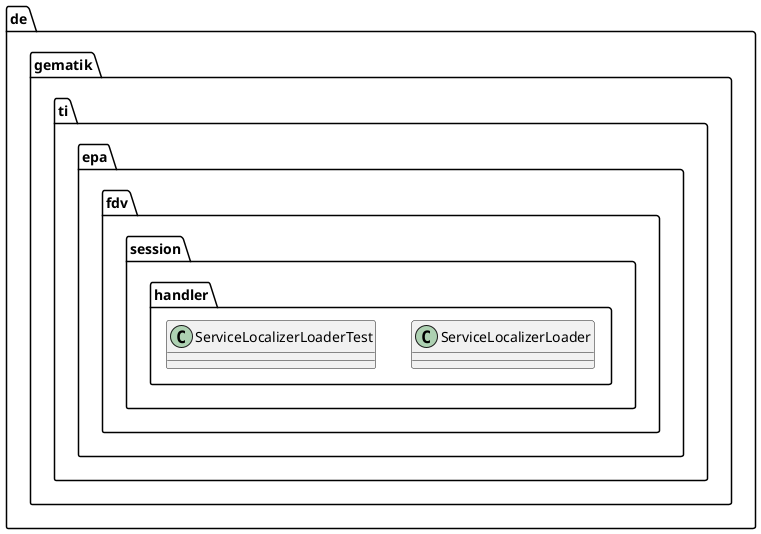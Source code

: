 @startuml


  namespace de.gematik.ti.epa.fdv.session.handler {
    class de.gematik.ti.epa.fdv.session.handler.ServiceLocalizerLoader {
    }
  }
  

  namespace de.gematik.ti.epa.fdv.session.handler {
    class de.gematik.ti.epa.fdv.session.handler.ServiceLocalizerLoaderTest {
    }
  }

@enduml
